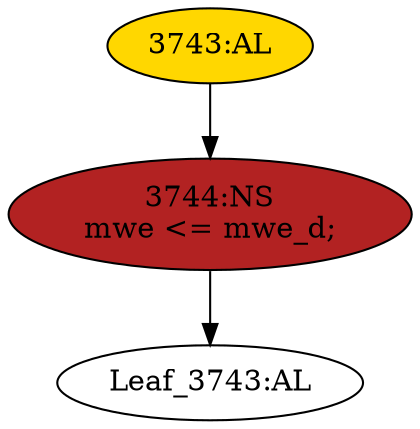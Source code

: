 strict digraph "" {
	node [label="\N"];
	"3743:AL"	 [ast="<pyverilog.vparser.ast.Always object at 0x7f13b55d4a90>",
		clk_sens=True,
		fillcolor=gold,
		label="3743:AL",
		sens="['clk']",
		statements="[]",
		style=filled,
		typ=Always,
		use_var="['mwe_d']"];
	"3744:NS"	 [ast="<pyverilog.vparser.ast.NonblockingSubstitution object at 0x7f13b55682d0>",
		fillcolor=firebrick,
		label="3744:NS
mwe <= mwe_d;",
		statements="[<pyverilog.vparser.ast.NonblockingSubstitution object at 0x7f13b55682d0>]",
		style=filled,
		typ=NonblockingSubstitution];
	"3743:AL" -> "3744:NS"	 [cond="[]",
		lineno=None];
	"Leaf_3743:AL"	 [def_var="['mwe']",
		label="Leaf_3743:AL"];
	"3744:NS" -> "Leaf_3743:AL"	 [cond="[]",
		lineno=None];
}
